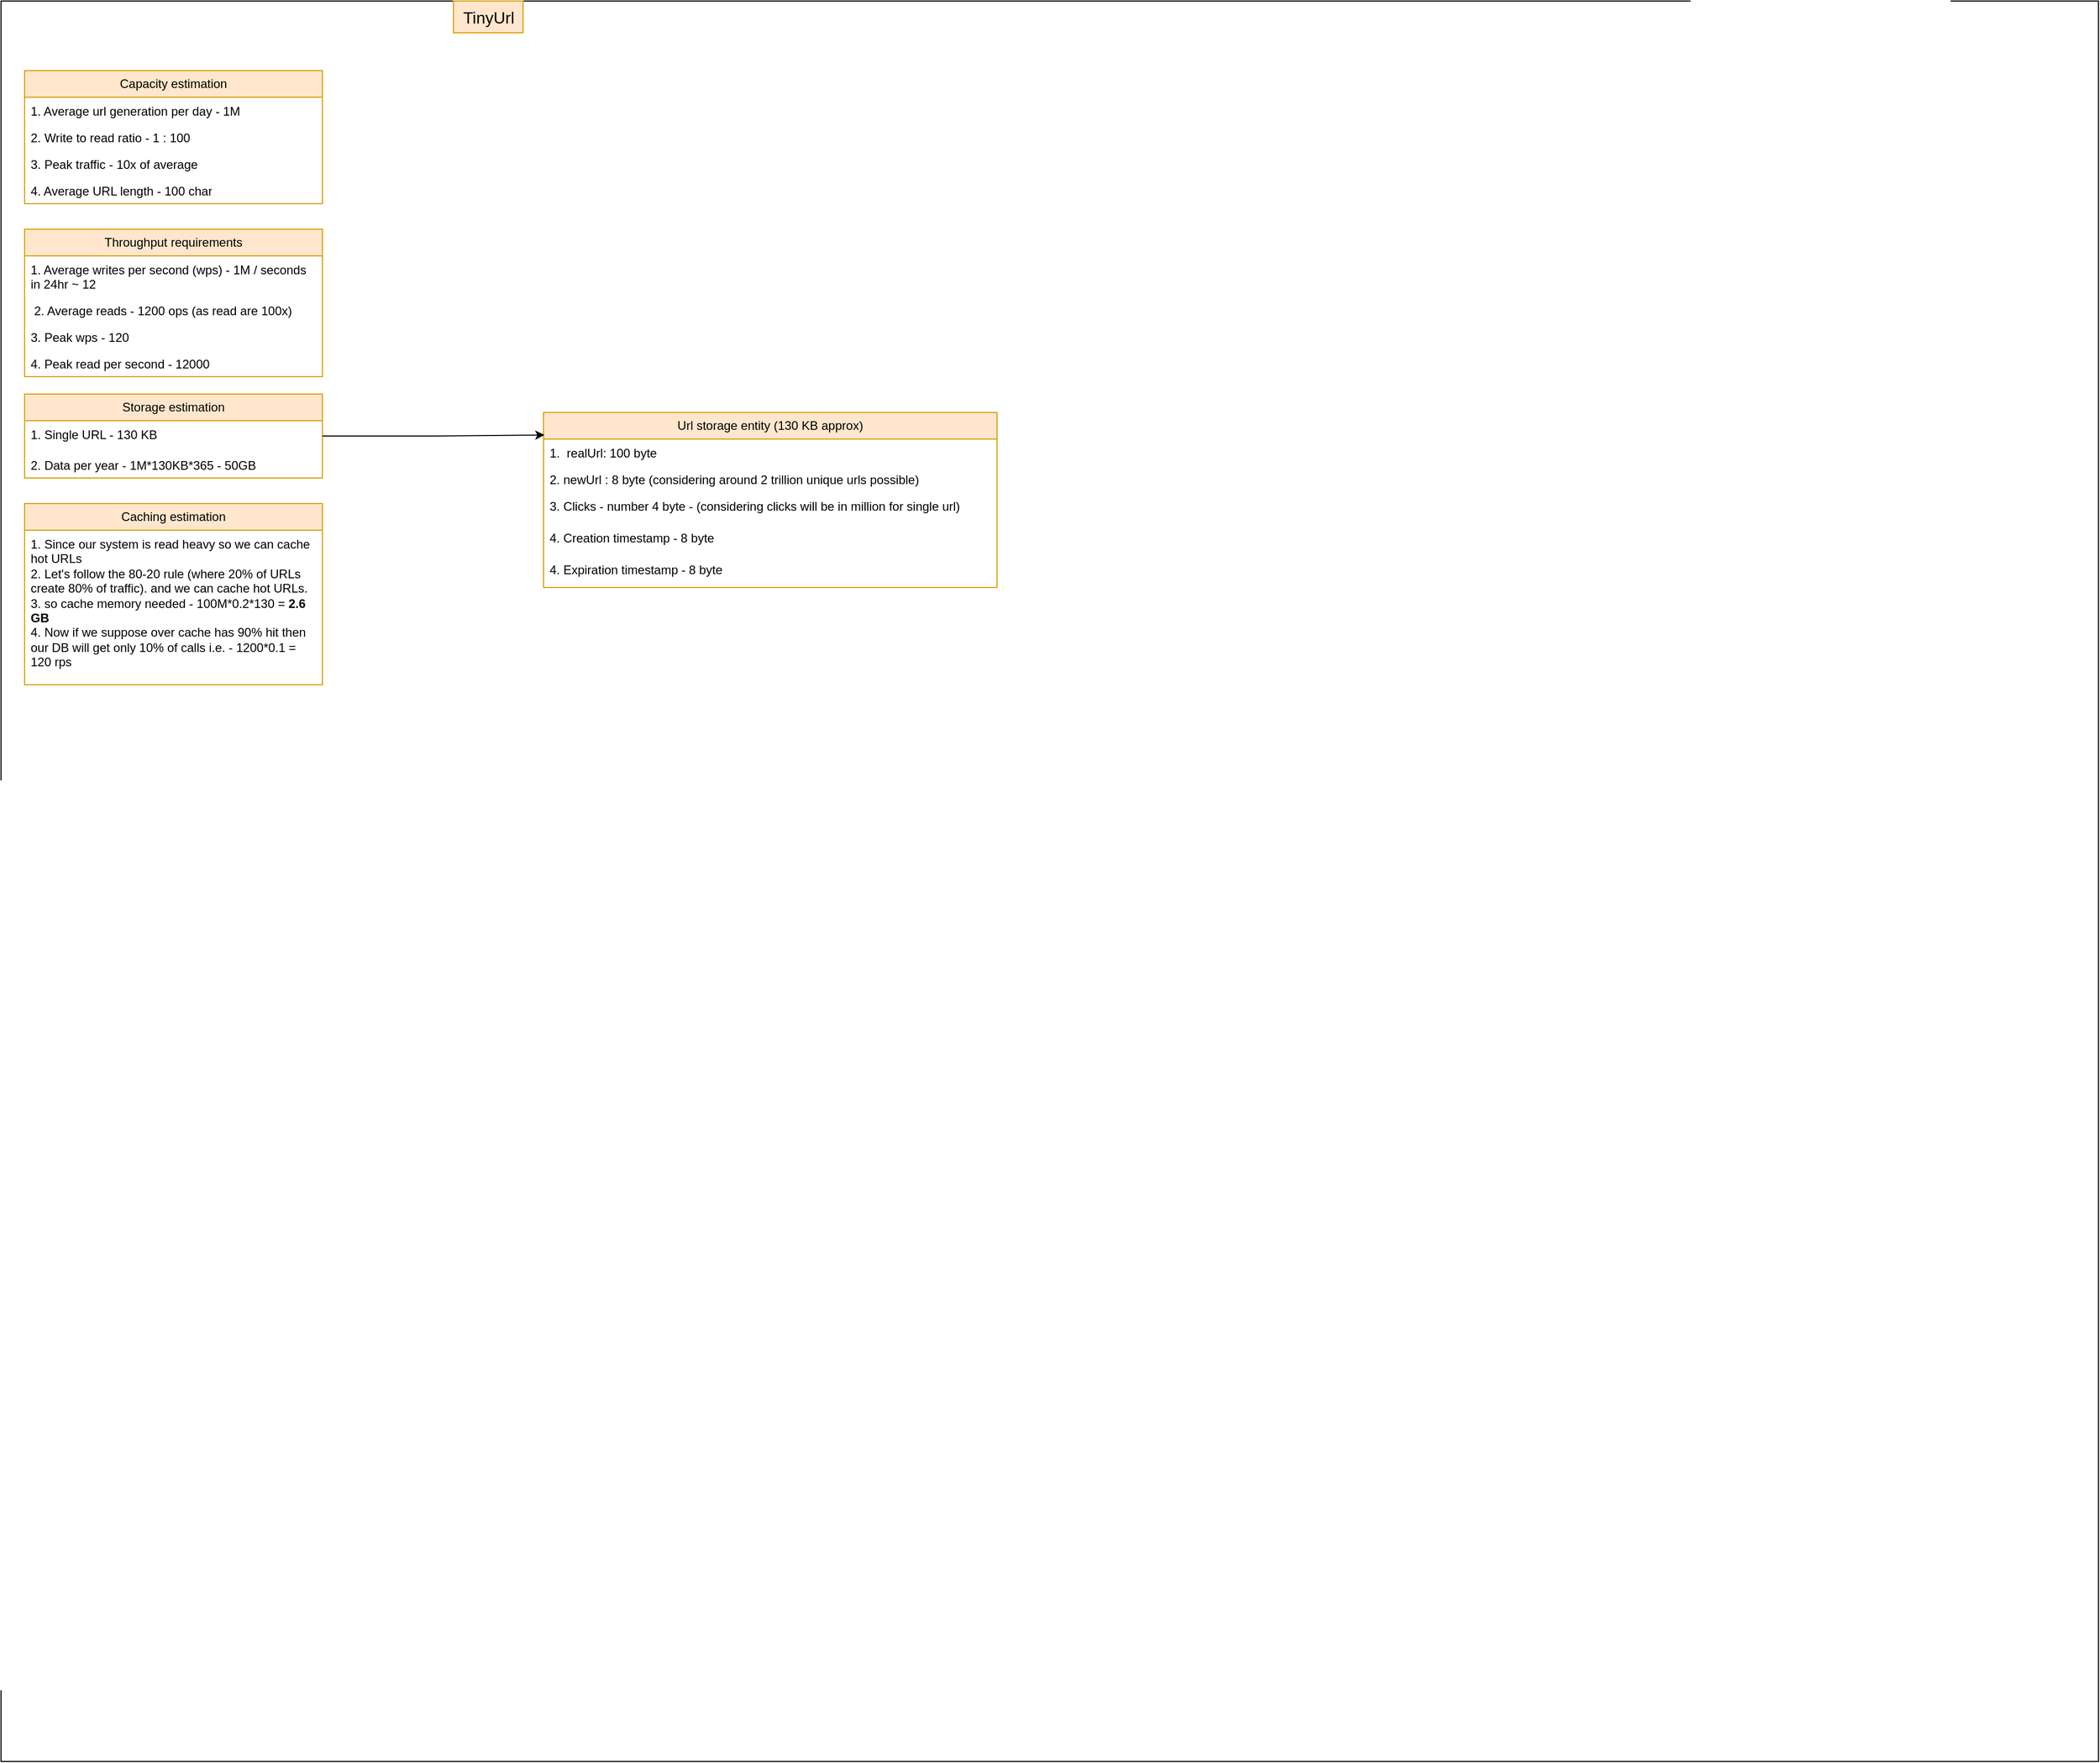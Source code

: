 <mxfile version="26.0.6">
  <diagram name="Page-1" id="JOUOWs8nqEL91lBXQO5n">
    <mxGraphModel dx="3291" dy="2134" grid="0" gridSize="10" guides="1" tooltips="1" connect="1" arrows="1" fold="1" page="0" pageScale="1" pageWidth="850" pageHeight="1100" math="0" shadow="0">
      <root>
        <mxCell id="0" />
        <mxCell id="1" parent="0" />
        <mxCell id="icVjcEEq79SFZXa9OlHf-2" value="" style="rounded=0;whiteSpace=wrap;html=1;movable=0;resizable=0;rotatable=0;deletable=0;editable=0;locked=1;connectable=0;" parent="1" vertex="1">
          <mxGeometry x="-62" y="-45" width="2049" height="1720" as="geometry" />
        </mxCell>
        <mxCell id="icVjcEEq79SFZXa9OlHf-3" value="TinyUrl" style="text;html=1;align=center;verticalAlign=middle;resizable=0;points=[];autosize=1;fontSize=16;fillColor=#ffe6cc;strokeColor=#d79b00;" parent="1" vertex="1">
          <mxGeometry x="380" y="-45" width="68" height="31" as="geometry" />
        </mxCell>
        <mxCell id="vlmSqmFaSl1RdVKzeSGp-13" value="Capacity estimation" style="swimlane;fontStyle=0;childLayout=stackLayout;horizontal=1;startSize=26;fillColor=#ffe6cc;horizontalStack=0;resizeParent=1;resizeParentMax=0;resizeLast=0;collapsible=1;marginBottom=0;whiteSpace=wrap;html=1;strokeColor=#d79b00;" vertex="1" parent="1">
          <mxGeometry x="-39" y="23" width="291" height="130" as="geometry">
            <mxRectangle x="-39" y="23" width="140" height="26" as="alternateBounds" />
          </mxGeometry>
        </mxCell>
        <mxCell id="vlmSqmFaSl1RdVKzeSGp-14" value="1. Average url generation per day - 1M" style="text;strokeColor=none;fillColor=none;align=left;verticalAlign=top;spacingLeft=4;spacingRight=4;overflow=hidden;rotatable=0;points=[[0,0.5],[1,0.5]];portConstraint=eastwest;whiteSpace=wrap;html=1;" vertex="1" parent="vlmSqmFaSl1RdVKzeSGp-13">
          <mxGeometry y="26" width="291" height="26" as="geometry" />
        </mxCell>
        <mxCell id="vlmSqmFaSl1RdVKzeSGp-15" value="2. Write to read ratio - 1 : 100" style="text;strokeColor=none;fillColor=none;align=left;verticalAlign=top;spacingLeft=4;spacingRight=4;overflow=hidden;rotatable=0;points=[[0,0.5],[1,0.5]];portConstraint=eastwest;whiteSpace=wrap;html=1;" vertex="1" parent="vlmSqmFaSl1RdVKzeSGp-13">
          <mxGeometry y="52" width="291" height="26" as="geometry" />
        </mxCell>
        <mxCell id="vlmSqmFaSl1RdVKzeSGp-16" value="3. Peak traffic - 10x of average&lt;div&gt;&lt;br&gt;&lt;/div&gt;" style="text;strokeColor=none;fillColor=none;align=left;verticalAlign=top;spacingLeft=4;spacingRight=4;overflow=hidden;rotatable=0;points=[[0,0.5],[1,0.5]];portConstraint=eastwest;whiteSpace=wrap;html=1;" vertex="1" parent="vlmSqmFaSl1RdVKzeSGp-13">
          <mxGeometry y="78" width="291" height="26" as="geometry" />
        </mxCell>
        <mxCell id="vlmSqmFaSl1RdVKzeSGp-18" value="4. Average URL length - 100 char" style="text;strokeColor=none;fillColor=none;align=left;verticalAlign=top;spacingLeft=4;spacingRight=4;overflow=hidden;rotatable=0;points=[[0,0.5],[1,0.5]];portConstraint=eastwest;whiteSpace=wrap;html=1;" vertex="1" parent="vlmSqmFaSl1RdVKzeSGp-13">
          <mxGeometry y="104" width="291" height="26" as="geometry" />
        </mxCell>
        <mxCell id="vlmSqmFaSl1RdVKzeSGp-24" value="Throughput requirements" style="swimlane;fontStyle=0;childLayout=stackLayout;horizontal=1;startSize=26;fillColor=#ffe6cc;horizontalStack=0;resizeParent=1;resizeParentMax=0;resizeLast=0;collapsible=1;marginBottom=0;whiteSpace=wrap;html=1;strokeColor=#d79b00;" vertex="1" parent="1">
          <mxGeometry x="-39" y="178" width="291" height="144" as="geometry" />
        </mxCell>
        <mxCell id="vlmSqmFaSl1RdVKzeSGp-25" value="1. Average writes per second (wps) - 1M / seconds in 24hr ~ 12&amp;nbsp;" style="text;strokeColor=none;fillColor=none;align=left;verticalAlign=top;spacingLeft=4;spacingRight=4;overflow=hidden;rotatable=0;points=[[0,0.5],[1,0.5]];portConstraint=eastwest;whiteSpace=wrap;html=1;" vertex="1" parent="vlmSqmFaSl1RdVKzeSGp-24">
          <mxGeometry y="26" width="291" height="40" as="geometry" />
        </mxCell>
        <mxCell id="vlmSqmFaSl1RdVKzeSGp-26" value="&amp;nbsp;2. Average reads - 1200 ops (as read are 100x)&amp;nbsp;" style="text;strokeColor=none;fillColor=none;align=left;verticalAlign=top;spacingLeft=4;spacingRight=4;overflow=hidden;rotatable=0;points=[[0,0.5],[1,0.5]];portConstraint=eastwest;whiteSpace=wrap;html=1;" vertex="1" parent="vlmSqmFaSl1RdVKzeSGp-24">
          <mxGeometry y="66" width="291" height="26" as="geometry" />
        </mxCell>
        <mxCell id="vlmSqmFaSl1RdVKzeSGp-27" value="3. Peak wps - 120&lt;div&gt;&lt;br&gt;&lt;/div&gt;" style="text;strokeColor=none;fillColor=none;align=left;verticalAlign=top;spacingLeft=4;spacingRight=4;overflow=hidden;rotatable=0;points=[[0,0.5],[1,0.5]];portConstraint=eastwest;whiteSpace=wrap;html=1;" vertex="1" parent="vlmSqmFaSl1RdVKzeSGp-24">
          <mxGeometry y="92" width="291" height="26" as="geometry" />
        </mxCell>
        <mxCell id="vlmSqmFaSl1RdVKzeSGp-28" value="4. Peak read per second - 12000" style="text;strokeColor=none;fillColor=none;align=left;verticalAlign=top;spacingLeft=4;spacingRight=4;overflow=hidden;rotatable=0;points=[[0,0.5],[1,0.5]];portConstraint=eastwest;whiteSpace=wrap;html=1;" vertex="1" parent="vlmSqmFaSl1RdVKzeSGp-24">
          <mxGeometry y="118" width="291" height="26" as="geometry" />
        </mxCell>
        <mxCell id="vlmSqmFaSl1RdVKzeSGp-29" value="Storage estimation" style="swimlane;fontStyle=0;childLayout=stackLayout;horizontal=1;startSize=26;fillColor=#ffe6cc;horizontalStack=0;resizeParent=1;resizeParentMax=0;resizeLast=0;collapsible=1;marginBottom=0;whiteSpace=wrap;html=1;strokeColor=#d79b00;" vertex="1" parent="1">
          <mxGeometry x="-39" y="339" width="291" height="82" as="geometry" />
        </mxCell>
        <mxCell id="vlmSqmFaSl1RdVKzeSGp-30" value="1. Single URL - 130 KB" style="text;strokeColor=none;fillColor=none;align=left;verticalAlign=top;spacingLeft=4;spacingRight=4;overflow=hidden;rotatable=0;points=[[0,0.5],[1,0.5]];portConstraint=eastwest;whiteSpace=wrap;html=1;" vertex="1" parent="vlmSqmFaSl1RdVKzeSGp-29">
          <mxGeometry y="26" width="291" height="30" as="geometry" />
        </mxCell>
        <mxCell id="vlmSqmFaSl1RdVKzeSGp-31" value="2. Data per year - 1M*130KB*365 - 50GB" style="text;strokeColor=none;fillColor=none;align=left;verticalAlign=top;spacingLeft=4;spacingRight=4;overflow=hidden;rotatable=0;points=[[0,0.5],[1,0.5]];portConstraint=eastwest;whiteSpace=wrap;html=1;" vertex="1" parent="vlmSqmFaSl1RdVKzeSGp-29">
          <mxGeometry y="56" width="291" height="26" as="geometry" />
        </mxCell>
        <mxCell id="vlmSqmFaSl1RdVKzeSGp-35" value="Url storage entity (130 KB approx)" style="swimlane;fontStyle=0;childLayout=stackLayout;horizontal=1;startSize=26;fillColor=#ffe6cc;horizontalStack=0;resizeParent=1;resizeParentMax=0;resizeLast=0;collapsible=1;marginBottom=0;whiteSpace=wrap;html=1;strokeColor=#d79b00;" vertex="1" parent="1">
          <mxGeometry x="468" y="357" width="443" height="171" as="geometry">
            <mxRectangle x="468" y="357" width="216" height="26" as="alternateBounds" />
          </mxGeometry>
        </mxCell>
        <mxCell id="vlmSqmFaSl1RdVKzeSGp-36" value="1.&amp;nbsp; realUrl: 100 byte" style="text;strokeColor=none;fillColor=none;align=left;verticalAlign=top;spacingLeft=4;spacingRight=4;overflow=hidden;rotatable=0;points=[[0,0.5],[1,0.5]];portConstraint=eastwest;whiteSpace=wrap;html=1;" vertex="1" parent="vlmSqmFaSl1RdVKzeSGp-35">
          <mxGeometry y="26" width="443" height="26" as="geometry" />
        </mxCell>
        <mxCell id="vlmSqmFaSl1RdVKzeSGp-37" value="2. newUrl : 8 byte (considering around 2 trillion unique urls possible)" style="text;strokeColor=none;fillColor=none;align=left;verticalAlign=top;spacingLeft=4;spacingRight=4;overflow=hidden;rotatable=0;points=[[0,0.5],[1,0.5]];portConstraint=eastwest;whiteSpace=wrap;html=1;" vertex="1" parent="vlmSqmFaSl1RdVKzeSGp-35">
          <mxGeometry y="52" width="443" height="26" as="geometry" />
        </mxCell>
        <mxCell id="vlmSqmFaSl1RdVKzeSGp-38" value="3. Clicks - number 4 byte - (considering clicks will be in million for single url)" style="text;strokeColor=none;fillColor=none;align=left;verticalAlign=top;spacingLeft=4;spacingRight=4;overflow=hidden;rotatable=0;points=[[0,0.5],[1,0.5]];portConstraint=eastwest;whiteSpace=wrap;html=1;" vertex="1" parent="vlmSqmFaSl1RdVKzeSGp-35">
          <mxGeometry y="78" width="443" height="31" as="geometry" />
        </mxCell>
        <mxCell id="vlmSqmFaSl1RdVKzeSGp-40" value="4. Creation timestamp - 8 byte" style="text;strokeColor=none;fillColor=none;align=left;verticalAlign=top;spacingLeft=4;spacingRight=4;overflow=hidden;rotatable=0;points=[[0,0.5],[1,0.5]];portConstraint=eastwest;whiteSpace=wrap;html=1;" vertex="1" parent="vlmSqmFaSl1RdVKzeSGp-35">
          <mxGeometry y="109" width="443" height="31" as="geometry" />
        </mxCell>
        <mxCell id="vlmSqmFaSl1RdVKzeSGp-42" value="4. Expiration timestamp - 8 byte" style="text;strokeColor=none;fillColor=none;align=left;verticalAlign=top;spacingLeft=4;spacingRight=4;overflow=hidden;rotatable=0;points=[[0,0.5],[1,0.5]];portConstraint=eastwest;whiteSpace=wrap;html=1;" vertex="1" parent="vlmSqmFaSl1RdVKzeSGp-35">
          <mxGeometry y="140" width="443" height="31" as="geometry" />
        </mxCell>
        <mxCell id="vlmSqmFaSl1RdVKzeSGp-43" style="edgeStyle=orthogonalEdgeStyle;rounded=0;orthogonalLoop=1;jettySize=auto;html=1;entryX=0.002;entryY=0.129;entryDx=0;entryDy=0;entryPerimeter=0;" edge="1" parent="1" source="vlmSqmFaSl1RdVKzeSGp-30" target="vlmSqmFaSl1RdVKzeSGp-35">
          <mxGeometry relative="1" as="geometry" />
        </mxCell>
        <mxCell id="vlmSqmFaSl1RdVKzeSGp-44" value="Caching estimation" style="swimlane;fontStyle=0;childLayout=stackLayout;horizontal=1;startSize=26;fillColor=#ffe6cc;horizontalStack=0;resizeParent=1;resizeParentMax=0;resizeLast=0;collapsible=1;marginBottom=0;whiteSpace=wrap;html=1;strokeColor=#d79b00;" vertex="1" parent="1">
          <mxGeometry x="-39" y="446" width="291" height="177" as="geometry" />
        </mxCell>
        <mxCell id="vlmSqmFaSl1RdVKzeSGp-45" value="1. Since our system is read heavy so we can cache hot URLs&amp;nbsp;&lt;div&gt;2. Let&#39;s follow the 80-20 rule (where 20% of URLs create 80% of traffic). and we can cache hot URLs.&lt;/div&gt;&lt;div&gt;3. so cache memory needed - 100M*0.2*130 = &lt;b&gt;2.6 GB&lt;/b&gt;&lt;/div&gt;&lt;div&gt;4. Now if we suppose over cache has 90% hit then our DB will get only 10% of calls i.e. - 1200*0.1 = 120 rps&amp;nbsp;&lt;/div&gt;" style="text;strokeColor=none;fillColor=none;align=left;verticalAlign=top;spacingLeft=4;spacingRight=4;overflow=hidden;rotatable=0;points=[[0,0.5],[1,0.5]];portConstraint=eastwest;whiteSpace=wrap;html=1;" vertex="1" parent="vlmSqmFaSl1RdVKzeSGp-44">
          <mxGeometry y="26" width="291" height="151" as="geometry" />
        </mxCell>
      </root>
    </mxGraphModel>
  </diagram>
</mxfile>
